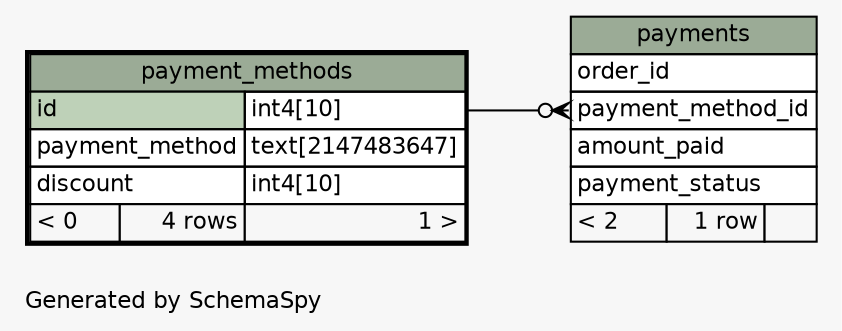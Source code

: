 // dot 2.36.0 on Linux 3.13.0-32-generic
// SchemaSpy rev 590
digraph "oneDegreeRelationshipsDiagram" {
  graph [
    rankdir="RL"
    bgcolor="#f7f7f7"
    label="\nGenerated by SchemaSpy"
    labeljust="l"
    nodesep="0.18"
    ranksep="0.46"
    fontname="Helvetica"
    fontsize="11"
  ];
  node [
    fontname="Helvetica"
    fontsize="11"
    shape="plaintext"
  ];
  edge [
    arrowsize="0.8"
  ];
  "payments":"payment_method_id":w -> "payment_methods":"id.type":e [arrowhead=none dir=back arrowtail=crowodot];
  "payment_methods" [
    label=<
    <TABLE BORDER="2" CELLBORDER="1" CELLSPACING="0" BGCOLOR="#ffffff">
      <TR><TD COLSPAN="3" BGCOLOR="#9bab96" ALIGN="CENTER">payment_methods</TD></TR>
      <TR><TD PORT="id" COLSPAN="2" BGCOLOR="#bed1b8" ALIGN="LEFT">id</TD><TD PORT="id.type" ALIGN="LEFT">int4[10]</TD></TR>
      <TR><TD PORT="payment_method" COLSPAN="2" ALIGN="LEFT">payment_method</TD><TD PORT="payment_method.type" ALIGN="LEFT">text[2147483647]</TD></TR>
      <TR><TD PORT="discount" COLSPAN="2" ALIGN="LEFT">discount</TD><TD PORT="discount.type" ALIGN="LEFT">int4[10]</TD></TR>
      <TR><TD ALIGN="LEFT" BGCOLOR="#f7f7f7">&lt; 0</TD><TD ALIGN="RIGHT" BGCOLOR="#f7f7f7">4 rows</TD><TD ALIGN="RIGHT" BGCOLOR="#f7f7f7">1 &gt;</TD></TR>
    </TABLE>>
    URL="payment_methods.html"
    tooltip="payment_methods"
  ];
  "payments" [
    label=<
    <TABLE BORDER="0" CELLBORDER="1" CELLSPACING="0" BGCOLOR="#ffffff">
      <TR><TD COLSPAN="3" BGCOLOR="#9bab96" ALIGN="CENTER">payments</TD></TR>
      <TR><TD PORT="order_id" COLSPAN="3" ALIGN="LEFT">order_id</TD></TR>
      <TR><TD PORT="payment_method_id" COLSPAN="3" ALIGN="LEFT">payment_method_id</TD></TR>
      <TR><TD PORT="amount_paid" COLSPAN="3" ALIGN="LEFT">amount_paid</TD></TR>
      <TR><TD PORT="payment_status" COLSPAN="3" ALIGN="LEFT">payment_status</TD></TR>
      <TR><TD ALIGN="LEFT" BGCOLOR="#f7f7f7">&lt; 2</TD><TD ALIGN="RIGHT" BGCOLOR="#f7f7f7">1 row</TD><TD ALIGN="RIGHT" BGCOLOR="#f7f7f7">  </TD></TR>
    </TABLE>>
    URL="payments.html"
    tooltip="payments"
  ];
}
